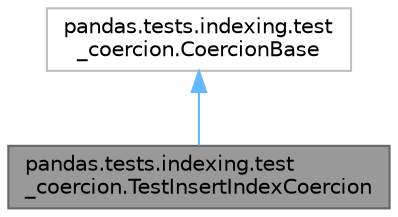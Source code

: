 digraph "pandas.tests.indexing.test_coercion.TestInsertIndexCoercion"
{
 // LATEX_PDF_SIZE
  bgcolor="transparent";
  edge [fontname=Helvetica,fontsize=10,labelfontname=Helvetica,labelfontsize=10];
  node [fontname=Helvetica,fontsize=10,shape=box,height=0.2,width=0.4];
  Node1 [id="Node000001",label="pandas.tests.indexing.test\l_coercion.TestInsertIndexCoercion",height=0.2,width=0.4,color="gray40", fillcolor="grey60", style="filled", fontcolor="black",tooltip=" "];
  Node2 -> Node1 [id="edge2_Node000001_Node000002",dir="back",color="steelblue1",style="solid",tooltip=" "];
  Node2 [id="Node000002",label="pandas.tests.indexing.test\l_coercion.CoercionBase",height=0.2,width=0.4,color="grey75", fillcolor="white", style="filled",URL="$db/de9/classpandas_1_1tests_1_1indexing_1_1test__coercion_1_1CoercionBase.html",tooltip=" "];
}
